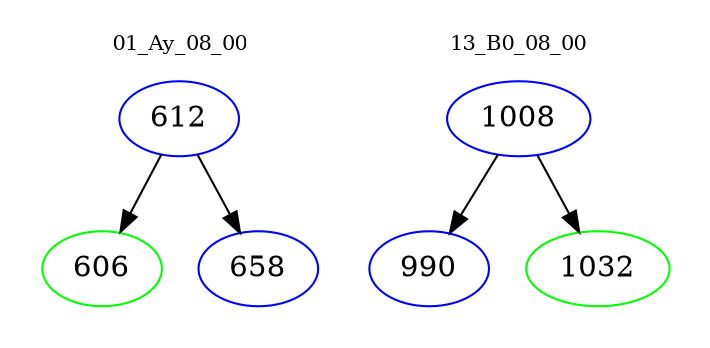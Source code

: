 digraph{
subgraph cluster_0 {
color = white
label = "01_Ay_08_00";
fontsize=10;
T0_612 [label="612", color="blue"]
T0_612 -> T0_606 [color="black"]
T0_606 [label="606", color="green"]
T0_612 -> T0_658 [color="black"]
T0_658 [label="658", color="blue"]
}
subgraph cluster_1 {
color = white
label = "13_B0_08_00";
fontsize=10;
T1_1008 [label="1008", color="blue"]
T1_1008 -> T1_990 [color="black"]
T1_990 [label="990", color="blue"]
T1_1008 -> T1_1032 [color="black"]
T1_1032 [label="1032", color="green"]
}
}

